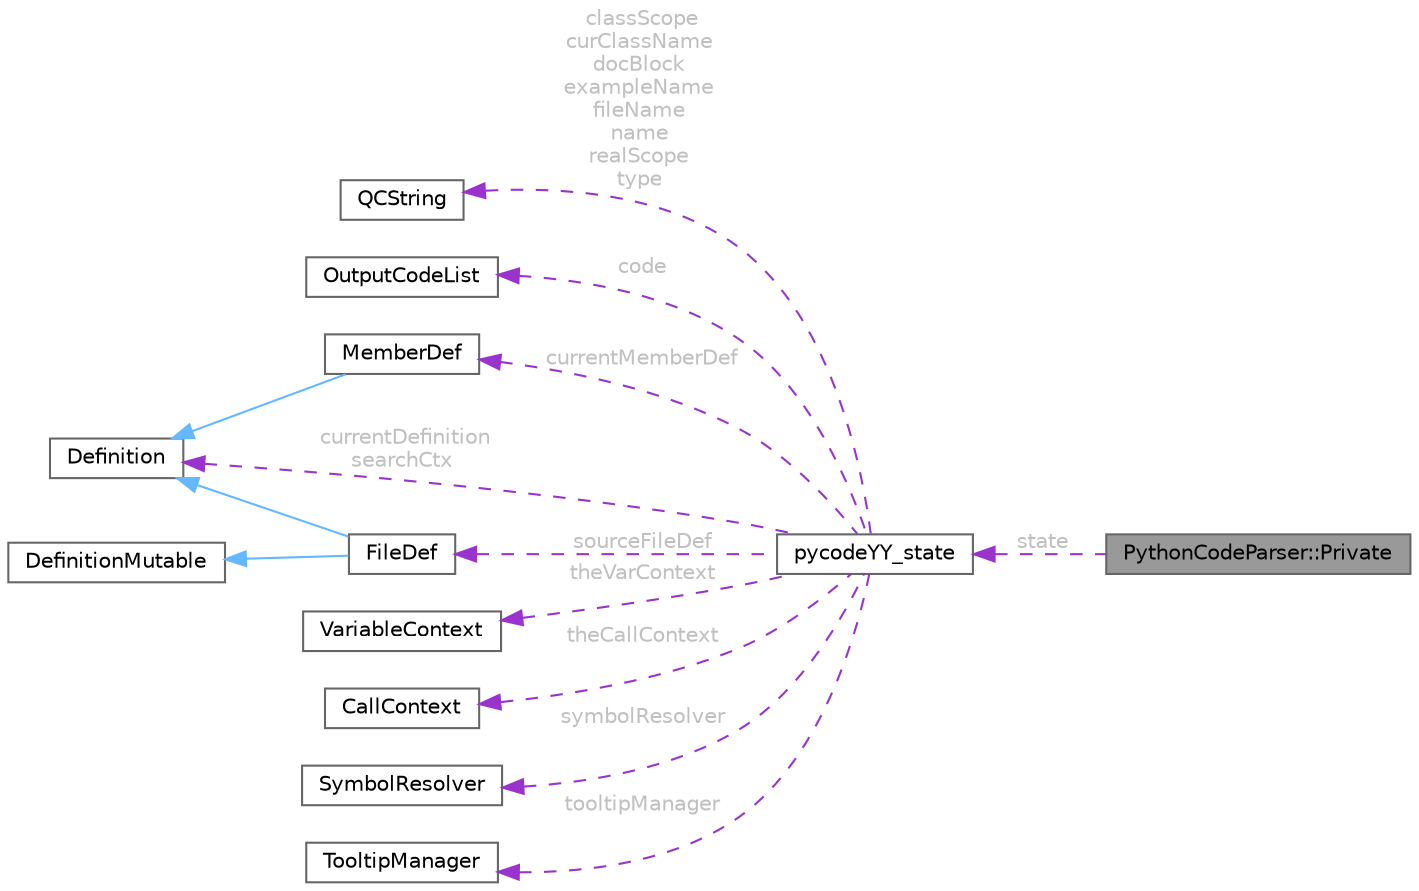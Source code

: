digraph "PythonCodeParser::Private"
{
 // INTERACTIVE_SVG=YES
 // LATEX_PDF_SIZE
  bgcolor="transparent";
  edge [fontname=Helvetica,fontsize=10,labelfontname=Helvetica,labelfontsize=10];
  node [fontname=Helvetica,fontsize=10,shape=box,height=0.2,width=0.4];
  rankdir="LR";
  Node1 [label="PythonCodeParser::Private",height=0.2,width=0.4,color="gray40", fillcolor="grey60", style="filled", fontcolor="black",tooltip=" "];
  Node2 -> Node1 [dir="back",color="darkorchid3",style="dashed",label=" state",fontcolor="grey" ];
  Node2 [label="pycodeYY_state",height=0.2,width=0.4,color="gray40", fillcolor="white", style="filled",URL="$d4/d4f/structpycode_y_y__state.html",tooltip=" "];
  Node3 -> Node2 [dir="back",color="darkorchid3",style="dashed",label=" classScope\ncurClassName\ndocBlock\nexampleName\nfileName\nname\nrealScope\ntype",fontcolor="grey" ];
  Node3 [label="QCString",height=0.2,width=0.4,color="gray40", fillcolor="white", style="filled",URL="$d9/d45/class_q_c_string.html",tooltip="This is an alternative implementation of QCString."];
  Node4 -> Node2 [dir="back",color="darkorchid3",style="dashed",label=" code",fontcolor="grey" ];
  Node4 [label="OutputCodeList",height=0.2,width=0.4,color="gray40", fillcolor="white", style="filled",URL="$db/d8e/class_output_code_list.html",tooltip="Class representing a list of different code generators."];
  Node5 -> Node2 [dir="back",color="darkorchid3",style="dashed",label=" currentDefinition\nsearchCtx",fontcolor="grey" ];
  Node5 [label="Definition",height=0.2,width=0.4,color="gray40", fillcolor="white", style="filled",URL="$d5/dcc/class_definition.html",tooltip="The common base class of all entity definitions found in the sources."];
  Node6 -> Node2 [dir="back",color="darkorchid3",style="dashed",label=" sourceFileDef",fontcolor="grey" ];
  Node6 [label="FileDef",height=0.2,width=0.4,color="gray40", fillcolor="white", style="filled",URL="$de/db0/class_file_def.html",tooltip="A model of a file symbol."];
  Node7 -> Node6 [dir="back",color="steelblue1",style="solid"];
  Node7 [label="DefinitionMutable",height=0.2,width=0.4,color="gray40", fillcolor="white", style="filled",URL="$d0/d46/class_definition_mutable.html",tooltip=" "];
  Node5 -> Node6 [dir="back",color="steelblue1",style="solid"];
  Node8 -> Node2 [dir="back",color="darkorchid3",style="dashed",label=" currentMemberDef",fontcolor="grey" ];
  Node8 [label="MemberDef",height=0.2,width=0.4,color="gray40", fillcolor="white", style="filled",URL="$da/d09/class_member_def.html",tooltip="A model of a class/file/namespace member symbol."];
  Node5 -> Node8 [dir="back",color="steelblue1",style="solid"];
  Node9 -> Node2 [dir="back",color="darkorchid3",style="dashed",label=" theVarContext",fontcolor="grey" ];
  Node9 [label="VariableContext",height=0.2,width=0.4,color="gray40", fillcolor="white", style="filled",URL="$d4/df2/class_variable_context.html",tooltip=" "];
  Node10 -> Node2 [dir="back",color="darkorchid3",style="dashed",label=" theCallContext",fontcolor="grey" ];
  Node10 [label="CallContext",height=0.2,width=0.4,color="gray40", fillcolor="white", style="filled",URL="$de/da0/class_call_context.html",tooltip="Represents the call context."];
  Node11 -> Node2 [dir="back",color="darkorchid3",style="dashed",label=" symbolResolver",fontcolor="grey" ];
  Node11 [label="SymbolResolver",height=0.2,width=0.4,color="gray40", fillcolor="white", style="filled",URL="$da/d0c/class_symbol_resolver.html",tooltip="Helper class to find a class definition or check if A symbol is accessible in a given scope."];
  Node12 -> Node2 [dir="back",color="darkorchid3",style="dashed",label=" tooltipManager",fontcolor="grey" ];
  Node12 [label="TooltipManager",height=0.2,width=0.4,color="gray40", fillcolor="white", style="filled",URL="$d5/dae/class_tooltip_manager.html",tooltip="Class that manages the tooltips for a source file."];
}
